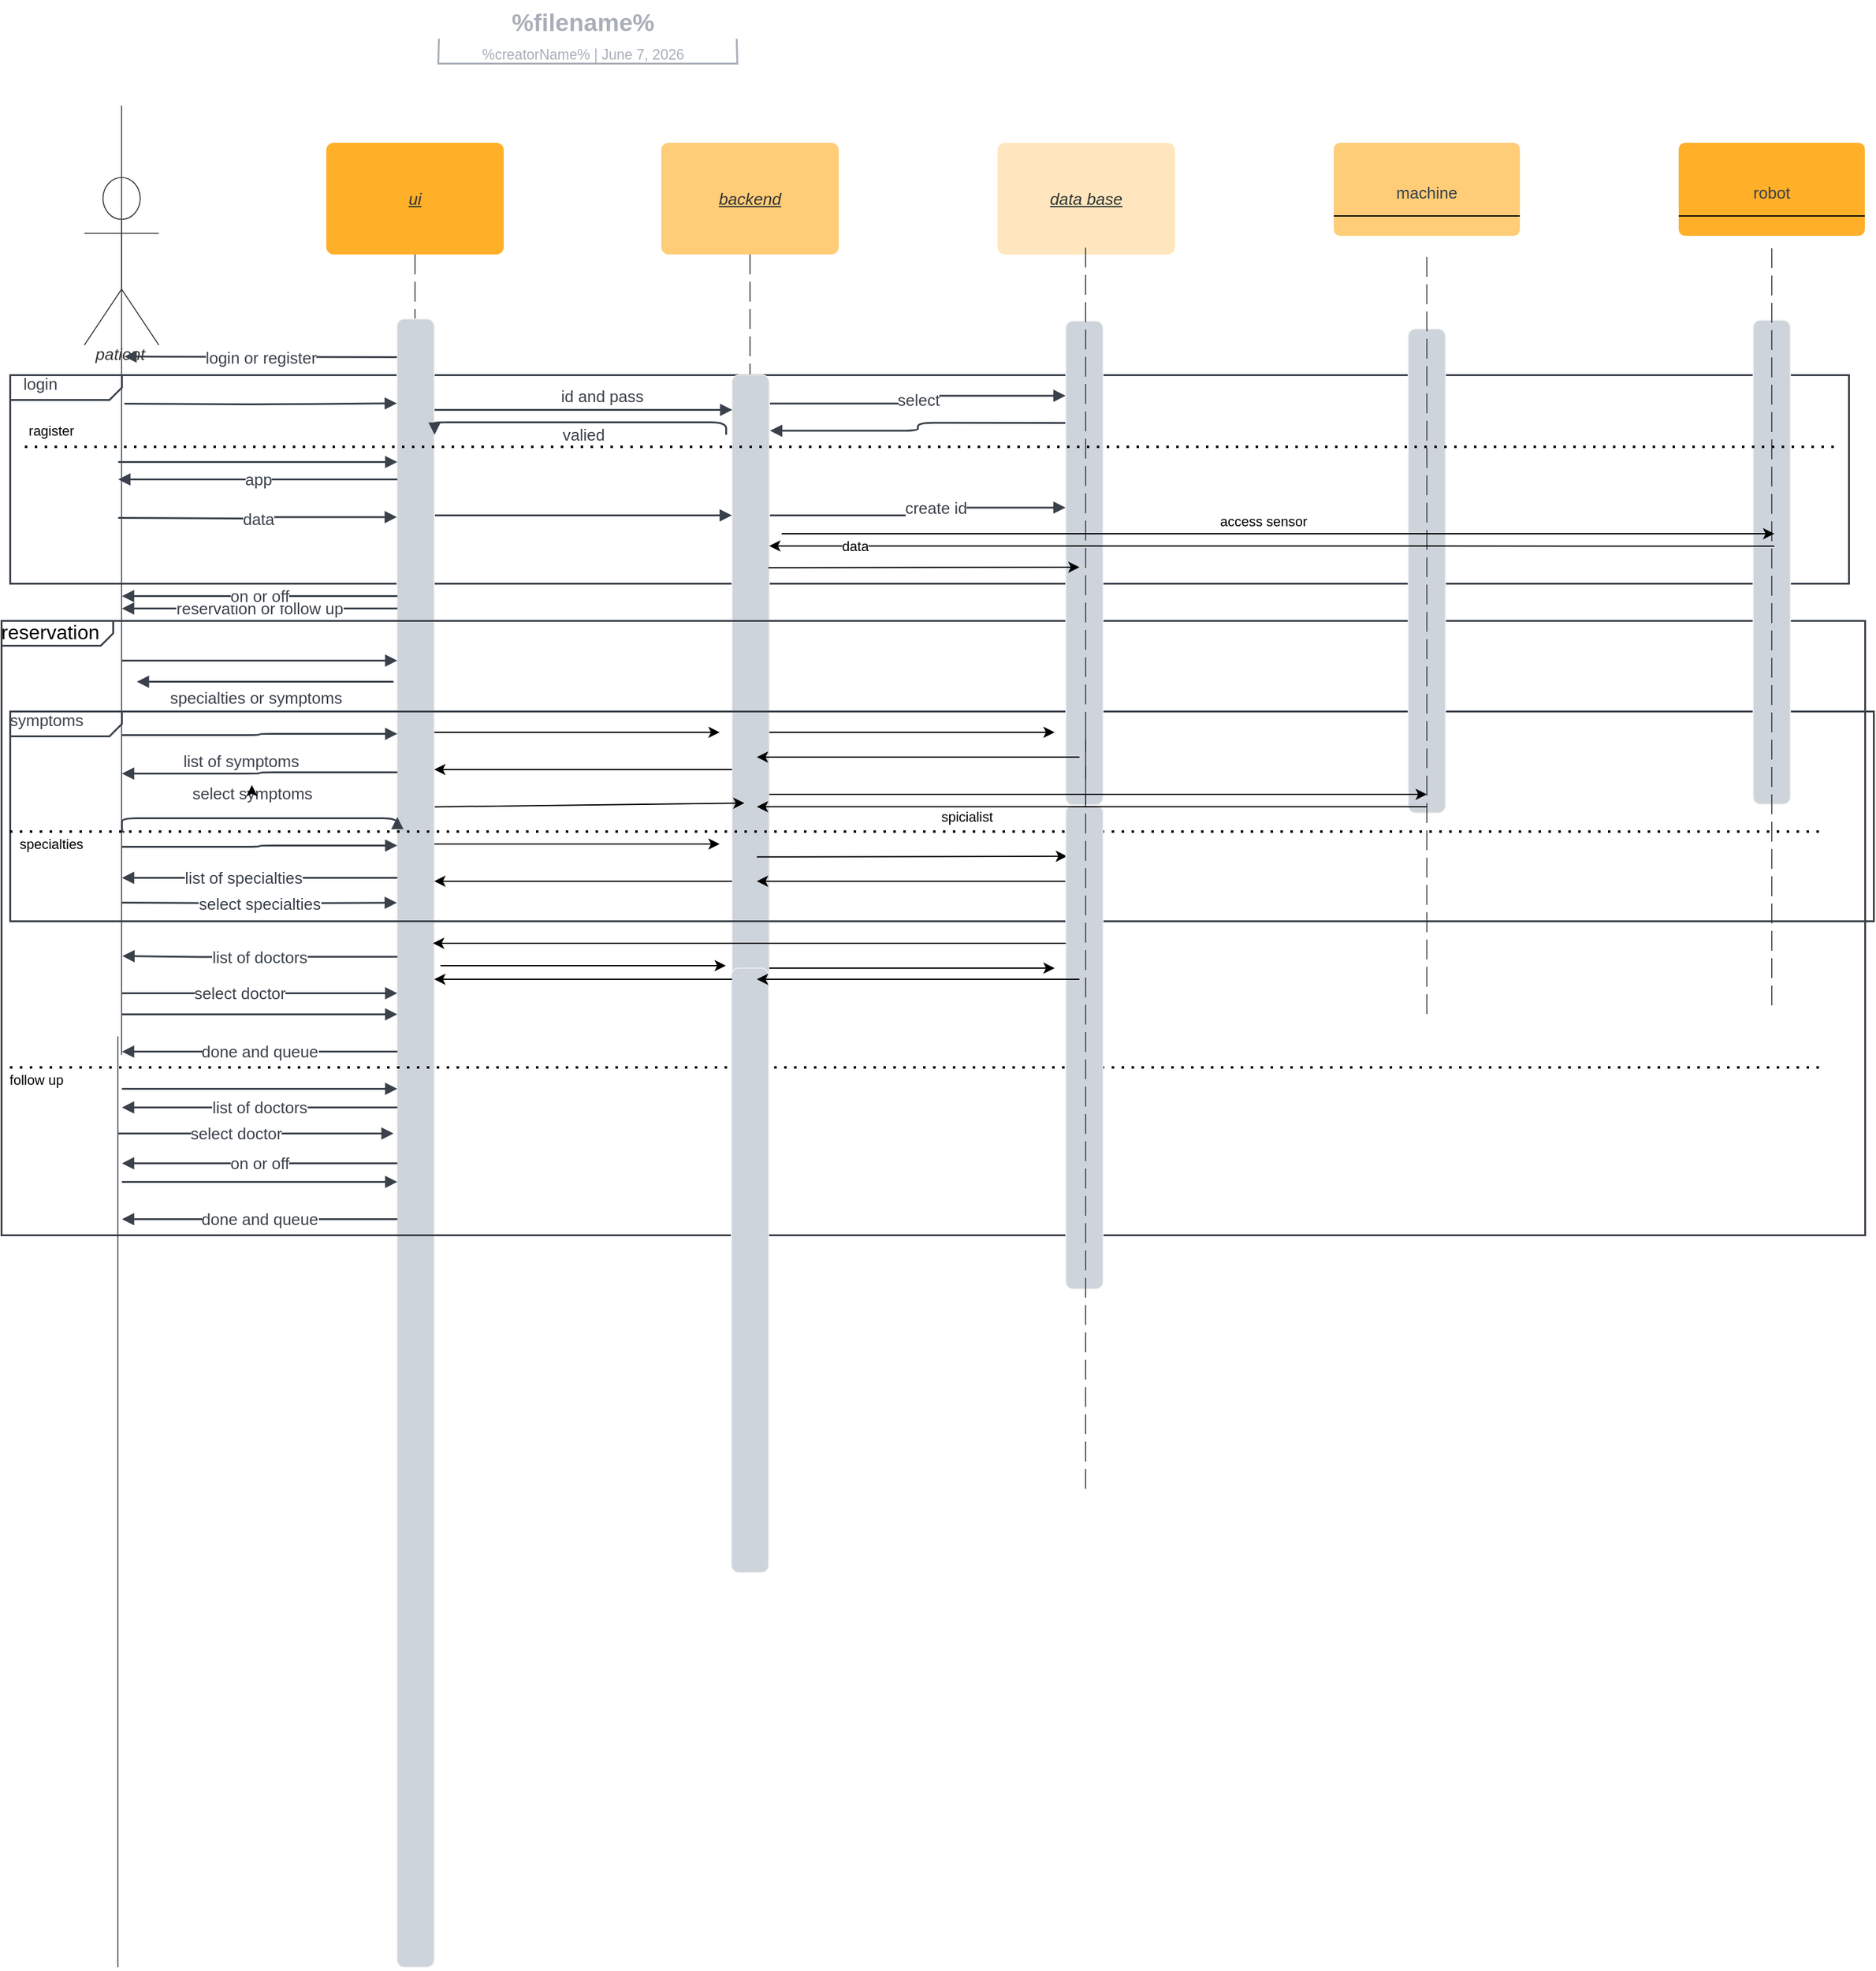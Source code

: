 <mxfile version="20.7.4" type="github"><diagram id="fVxne-2lv_1XjA1gNhXj" name="Page-1"><mxGraphModel dx="1512" dy="848" grid="1" gridSize="10" guides="1" tooltips="1" connect="1" arrows="1" fold="1" page="1" pageScale="1" pageWidth="850" pageHeight="1100" math="0" shadow="0"><root><mxCell id="0"/><mxCell id="1" parent="0"/><UserObject label="&amp;nbsp; &amp;nbsp;login" lucidchartObjectId="-c0e5opQFQhh" id="O1rDpLoGwMOp85sgSPhA-86"><mxCell style="html=1;blockSpacing=1;whiteSpace=wrap;shape=mxgraph.sysml.package2;xSize=90;overflow=fill;fontSize=13;fontColor=#3a414a;align=left;spacing=0;strokeColor=#3a414a;strokeOpacity=100;fillOpacity=100;rounded=1;absoluteArcSize=1;arcSize=12;fillColor=#ffffff;strokeWidth=1.5;" vertex="1" parent="1"><mxGeometry x="198" y="352" width="1482" height="168" as="geometry"/></mxCell></UserObject><UserObject label="" lucidchartObjectId="Yu5M4GIAFP0a" id="O1rDpLoGwMOp85sgSPhA-87"><mxCell style="html=1;jettySize=18;whiteSpace=wrap;fontSize=13;fontFamily=helvetica;strokeColor=#333333;strokeOpacity=100;dashed=1;fixDash=1;dashPattern=16 6;strokeWidth=0.8;rounded=0;startArrow=none;endArrow=none;exitX=0.5;exitY=1;exitPerimeter=0;" edge="1" parent="1" source="O1rDpLoGwMOp85sgSPhA-91"><mxGeometry width="100" height="100" relative="1" as="geometry"><Array as="points"/><mxPoint x="524" y="865" as="targetPoint"/></mxGeometry></mxCell></UserObject><UserObject label="" lucidchartObjectId="Yu5MhR-oMSno" id="O1rDpLoGwMOp85sgSPhA-88"><mxCell style="html=1;overflow=block;blockSpacing=1;whiteSpace=wrap;fontSize=13;spacing=0;strokeColor=#f2f2f2;strokeOpacity=100;fillOpacity=100;rounded=1;absoluteArcSize=1;arcSize=12;fillColor=#ced4db;strokeWidth=0.8;" vertex="1" parent="1"><mxGeometry x="510" y="307" width="30" height="1328" as="geometry"/></mxCell></UserObject><UserObject label="" lucidchartObjectId="Yu5MXQ6BOCr2" id="O1rDpLoGwMOp85sgSPhA-89"><mxCell style="html=1;jettySize=18;whiteSpace=wrap;fontSize=13;fontFamily=helvetica;strokeColor=#333333;strokeOpacity=100;dashed=1;fixDash=1;dashPattern=16 6;strokeWidth=0.8;rounded=1;arcSize=24;edgeStyle=orthogonalEdgeStyle;startArrow=none;endArrow=none;exitX=0.5;exitY=1;exitPerimeter=0;" edge="1" parent="1" source="O1rDpLoGwMOp85sgSPhA-92"><mxGeometry width="100" height="100" relative="1" as="geometry"><Array as="points"/><mxPoint x="795" y="872" as="targetPoint"/></mxGeometry></mxCell></UserObject><UserObject label="" lucidchartObjectId="Yu5MsRc69goB" id="O1rDpLoGwMOp85sgSPhA-90"><mxCell style="html=1;overflow=block;blockSpacing=1;whiteSpace=wrap;fontSize=13;spacing=0;strokeColor=#f2f2f2;strokeOpacity=100;fillOpacity=100;rounded=1;absoluteArcSize=1;arcSize=12;fillColor=#ced4db;strokeWidth=0.8;" vertex="1" parent="1"><mxGeometry x="780" y="352" width="30" height="487" as="geometry"/></mxCell></UserObject><mxCell id="O1rDpLoGwMOp85sgSPhA-91" value="ui" style="html=1;overflow=block;blockSpacing=1;whiteSpace=wrap;fontSize=13.3;fontColor=#333333;fontStyle=6;align=center;spacing=0;strokeOpacity=0;fillOpacity=100;rounded=1;absoluteArcSize=1;arcSize=12;fillColor=#ffaf28;strokeWidth=0.8;" vertex="1" parent="1"><mxGeometry x="453" y="165" width="143" height="90" as="geometry"/></mxCell><mxCell id="O1rDpLoGwMOp85sgSPhA-92" value="backend" style="html=1;overflow=block;blockSpacing=1;whiteSpace=wrap;fontSize=13.3;fontColor=#333333;fontStyle=6;align=center;spacing=0;strokeOpacity=0;fillOpacity=100;rounded=1;absoluteArcSize=1;arcSize=12;fillColor=#ffcc78;strokeWidth=0.8;" vertex="1" parent="1"><mxGeometry x="723" y="165" width="143" height="90" as="geometry"/></mxCell><mxCell id="O1rDpLoGwMOp85sgSPhA-93" value="data base" style="html=1;overflow=block;blockSpacing=1;whiteSpace=wrap;fontSize=13.3;fontColor=#333333;fontStyle=6;align=center;spacing=0;strokeOpacity=0;fillOpacity=100;rounded=1;absoluteArcSize=1;arcSize=12;fillColor=#ffe6be;strokeWidth=0.8;" vertex="1" parent="1"><mxGeometry x="994" y="165" width="143" height="90" as="geometry"/></mxCell><UserObject label="pationt" lucidchartObjectId="Yu5MdgyV5tNR" id="O1rDpLoGwMOp85sgSPhA-94"><mxCell style="html=1;overflow=block;blockSpacing=1;shape=umlActor;labelPosition=center;verticalLabelPosition=bottom;verticalAlign=top;whiteSpace=nowrap;fontSize=13.3;fontColor=#333333;fontStyle=2;align=center;spacing=0;strokeColor=#333333;strokeOpacity=100;fillOpacity=100;rounded=1;absoluteArcSize=1;arcSize=12;fillColor=#ffffff;strokeWidth=0.8;" vertex="1" parent="1"><mxGeometry x="258" y="193" width="60" height="135" as="geometry"/></mxCell></UserObject><mxCell id="O1rDpLoGwMOp85sgSPhA-95" value="" style="group;dropTarget=0;pointerEvents=0;" vertex="1" parent="1"><mxGeometry x="340" y="51" width="640" height="45" as="geometry"/></mxCell><UserObject label="%filename%" placeholders="1" lucidchartObjectId="tlGR~2x1427q" id="O1rDpLoGwMOp85sgSPhA-96"><mxCell style="points=[[0.318,0.967,0],[0.693,0.967,0]];html=1;overflow=block;blockSpacing=1;whiteSpace=wrap;fontSize=19.7;fontColor=#a9afb8;fontStyle=1;align=center;spacingLeft=7;spacingRight=7;spacingTop=2;spacing=3;strokeOpacity=0;fillOpacity=0;rounded=1;absoluteArcSize=1;arcSize=12;fillColor=#ffffff;strokeWidth=1.5;" vertex="1" parent="O1rDpLoGwMOp85sgSPhA-95"><mxGeometry width="640" height="31" as="geometry"/></mxCell></UserObject><UserObject label="%creatorName%  |  %date{mmmm d, yyyy}%" placeholders="1" lucidchartObjectId="tlGRSY_k74eF" id="O1rDpLoGwMOp85sgSPhA-97"><mxCell style="html=1;overflow=block;blockSpacing=1;whiteSpace=wrap;fontSize=11.5;fontColor=#a9afb8;align=center;spacingLeft=7;spacingRight=7;spacingTop=2;spacing=3;strokeOpacity=0;fillOpacity=0;rounded=1;absoluteArcSize=1;arcSize=12;fillColor=#ffffff;strokeWidth=1.5;" vertex="1" parent="O1rDpLoGwMOp85sgSPhA-95"><mxGeometry y="31" width="640" height="14" as="geometry"/></mxCell></UserObject><UserObject label="" lucidchartObjectId="tlGRojDnJgnU" id="O1rDpLoGwMOp85sgSPhA-98"><mxCell style="html=1;jettySize=18;whiteSpace=wrap;fontSize=13;fontFamily=Helvetica;strokeColor=#a9afb8;strokeOpacity=100;strokeWidth=1.5;rounded=0;startArrow=none;endArrow=none;exitX=0.318;exitY=0.967;exitPerimeter=0;entryX=0.693;entryY=0.967;entryPerimeter=0;" edge="1" parent="O1rDpLoGwMOp85sgSPhA-95" source="O1rDpLoGwMOp85sgSPhA-96" target="O1rDpLoGwMOp85sgSPhA-96"><mxGeometry width="100" height="100" relative="1" as="geometry"><Array as="points"><mxPoint x="203" y="50" generated="1"/><mxPoint x="444" y="50" generated="1"/></Array></mxGeometry></mxCell></UserObject><UserObject label="" lucidchartObjectId="C8Ze6TrC35Hq" id="O1rDpLoGwMOp85sgSPhA-99"><mxCell style="html=1;jettySize=18;whiteSpace=wrap;fontSize=13;strokeColor=#3a414a;strokeOpacity=100;strokeWidth=0.8;rounded=1;arcSize=24;edgeStyle=orthogonalEdgeStyle;startArrow=none;endArrow=none;" edge="1" parent="1"><mxGeometry width="100" height="100" relative="1" as="geometry"><Array as="points"><mxPoint x="288" y="905"/></Array><mxPoint x="288" y="885" as="sourcePoint"/><mxPoint x="288" y="135" as="targetPoint"/></mxGeometry></mxCell></UserObject><mxCell id="O1rDpLoGwMOp85sgSPhA-100" value="" style="html=1;overflow=block;blockSpacing=1;swimlane;childLayout=stackLayout;horizontal=1;horizontalStack=0;resizeParent=1;resizeParentMax=0;resizeLast=0;collapsible=0;fontStyle=0;marginBottom=0;swimlaneFillColor=#ffcc78;startSize=25;whiteSpace=wrap;fontSize=13;align=center;spacing=0;strokeOpacity=0;fillOpacity=100;rounded=1;absoluteArcSize=1;arcSize=12;fillColor=#ffcc78;strokeWidth=0.8;" vertex="1" parent="1"><mxGeometry x="1265" y="165" width="150" height="75" as="geometry"/></mxCell><mxCell id="O1rDpLoGwMOp85sgSPhA-101" value="machine" style="part=1;html=1;resizeHeight=0;strokeColor=none;fillColor=none;verticalAlign=middle;spacingLeft=4;spacingRight=4;overflow=hidden;rotatable=0;points=[[0,0.5],[1,0.5]];portConstraint=eastwest;swimlaneFillColor=#ffcc78;strokeOpacity=0;fillOpacity=100;whiteSpace=wrap;fontSize=13;fontColor=#3a414a;align=center;" vertex="1" parent="O1rDpLoGwMOp85sgSPhA-100"><mxGeometry y="25" width="150" height="30" as="geometry"/></mxCell><mxCell id="O1rDpLoGwMOp85sgSPhA-102" value="" style="line;strokeWidth=1;fillColor=none;align=left;verticalAlign=middle;spacingTop=-1;spacingLeft=3;spacingRight=3;rotatable=0;labelPosition=right;points=[];portConstraint=eastwest;" vertex="1" parent="O1rDpLoGwMOp85sgSPhA-100"><mxGeometry y="55" width="150" height="8" as="geometry"/></mxCell><mxCell id="O1rDpLoGwMOp85sgSPhA-103" value="" style="part=1;html=1;resizeHeight=0;strokeColor=none;fillColor=none;verticalAlign=middle;spacingLeft=4;spacingRight=4;overflow=hidden;rotatable=0;points=[[0,0.5],[1,0.5]];portConstraint=eastwest;swimlaneFillColor=#ffcc78;strokeOpacity=0;fillOpacity=100;whiteSpace=wrap;fontSize=13;align=center;" vertex="1" parent="O1rDpLoGwMOp85sgSPhA-100"><mxGeometry y="63" width="150" height="12" as="geometry"/></mxCell><UserObject label="" lucidchartObjectId="ab0eYKfd1-.C" id="O1rDpLoGwMOp85sgSPhA-104"><mxCell style="html=1;jettySize=18;whiteSpace=wrap;fontSize=13;strokeColor=#3a414a;strokeOpacity=100;strokeWidth=1.5;rounded=1;arcSize=24;edgeStyle=orthogonalEdgeStyle;startArrow=none;endArrow=block;endFill=1;exitX=-0.012;exitY=0.023;exitPerimeter=0;" edge="1" parent="1" source="O1rDpLoGwMOp85sgSPhA-88"><mxGeometry width="100" height="100" relative="1" as="geometry"><Array as="points"/><mxPoint x="290" y="337" as="targetPoint"/></mxGeometry></mxCell></UserObject><mxCell id="O1rDpLoGwMOp85sgSPhA-105" value="login or register" style="text;html=1;resizable=0;labelBackgroundColor=default;align=center;verticalAlign=middle;fontColor=#3a414a;fontSize=13;" vertex="1" parent="O1rDpLoGwMOp85sgSPhA-104"><mxGeometry relative="1" as="geometry"><mxPoint as="offset"/></mxGeometry></mxCell><UserObject label="" lucidchartObjectId="Qn0eZZNuibql" id="O1rDpLoGwMOp85sgSPhA-106"><mxCell style="html=1;jettySize=18;whiteSpace=wrap;fontSize=13;strokeColor=#3a414a;strokeOpacity=100;strokeWidth=1.5;rounded=1;arcSize=24;edgeStyle=orthogonalEdgeStyle;startArrow=none;endArrow=block;endFill=1;entryX=-0.012;entryY=0.051;entryPerimeter=0;" edge="1" parent="1" target="O1rDpLoGwMOp85sgSPhA-88"><mxGeometry width="100" height="100" relative="1" as="geometry"><Array as="points"/><mxPoint x="290" y="375" as="sourcePoint"/></mxGeometry></mxCell></UserObject><UserObject label="" lucidchartObjectId="P_0eOIQse3G." id="O1rDpLoGwMOp85sgSPhA-107"><mxCell style="html=1;jettySize=18;whiteSpace=wrap;fontSize=13;strokeColor=#3a414a;strokeOpacity=100;strokeWidth=0.8;rounded=1;arcSize=24;edgeStyle=orthogonalEdgeStyle;startArrow=none;endArrow=none;" edge="1" parent="1"><mxGeometry width="100" height="100" relative="1" as="geometry"><Array as="points"/><mxPoint x="285" y="1635" as="sourcePoint"/><mxPoint x="285" y="885" as="targetPoint"/></mxGeometry></mxCell></UserObject><UserObject label="reservation" lucidchartObjectId="Mg0eFWkmtDXO" id="O1rDpLoGwMOp85sgSPhA-108"><mxCell style="html=1;blockSpacing=1;whiteSpace=wrap;shape=mxgraph.sysml.package2;xSize=90;overflow=fill;fontSize=16;fontColor=default;align=left;spacing=0;strokeColor=#3a414a;strokeOpacity=100;fillOpacity=100;rounded=1;absoluteArcSize=1;arcSize=12;fillColor=#ffffff;strokeWidth=1.5;movable=0;resizable=0;rotatable=0;deletable=0;editable=0;connectable=0;" vertex="1" parent="1"><mxGeometry x="191" y="550" width="1502" height="495" as="geometry"/></mxCell></UserObject><UserObject label="symptoms" lucidchartObjectId="PA0e1QfVosfQ" id="O1rDpLoGwMOp85sgSPhA-109"><mxCell style="html=1;blockSpacing=1;whiteSpace=wrap;shape=mxgraph.sysml.package2;xSize=90;overflow=fill;fontSize=13;fontColor=#3a414a;align=left;spacing=0;strokeColor=#3a414a;strokeOpacity=100;fillOpacity=100;rounded=1;absoluteArcSize=1;arcSize=12;fillColor=#ffffff;strokeWidth=1.5;movable=0;resizable=0;rotatable=0;deletable=0;editable=0;connectable=0;" vertex="1" parent="1"><mxGeometry x="198" y="623" width="1502" height="169" as="geometry"/></mxCell></UserObject><UserObject label="" lucidchartObjectId="jt0ez7OGBEv2" id="O1rDpLoGwMOp85sgSPhA-110"><mxCell style="html=1;jettySize=18;whiteSpace=wrap;fontSize=13;strokeColor=#3a414a;strokeOpacity=100;strokeWidth=1.5;rounded=1;arcSize=24;edgeStyle=orthogonalEdgeStyle;startArrow=none;endArrow=block;endFill=1;" edge="1" parent="1"><mxGeometry width="100" height="100" relative="1" as="geometry"><Array as="points"/><mxPoint x="510" y="540" as="sourcePoint"/><mxPoint x="288" y="540" as="targetPoint"/></mxGeometry></mxCell></UserObject><mxCell id="O1rDpLoGwMOp85sgSPhA-111" value="reservation or follow up" style="text;html=1;resizable=0;labelBackgroundColor=default;align=center;verticalAlign=middle;fontColor=#3a414a;fontSize=13;" vertex="1" parent="O1rDpLoGwMOp85sgSPhA-110"><mxGeometry relative="1" as="geometry"><mxPoint as="offset"/></mxGeometry></mxCell><UserObject label="" lucidchartObjectId="Iu0e4VGC_L39" id="O1rDpLoGwMOp85sgSPhA-112"><mxCell style="html=1;jettySize=18;whiteSpace=wrap;fontSize=13;strokeColor=#3a414a;strokeOpacity=100;strokeWidth=1.5;rounded=1;arcSize=24;edgeStyle=orthogonalEdgeStyle;startArrow=none;endArrow=block;endFill=1;movable=0;resizable=0;rotatable=0;deletable=0;editable=0;connectable=0;" edge="1" parent="1"><mxGeometry width="100" height="100" relative="1" as="geometry"><Array as="points"/><mxPoint x="288" y="582" as="sourcePoint"/><mxPoint x="510" y="582" as="targetPoint"/></mxGeometry></mxCell></UserObject><UserObject label="" lucidchartObjectId="2v0e-ggYbUSM" id="O1rDpLoGwMOp85sgSPhA-113"><mxCell style="html=1;jettySize=18;whiteSpace=wrap;fontSize=13;strokeColor=#3a414a;strokeOpacity=100;strokeWidth=1.5;rounded=1;arcSize=24;edgeStyle=orthogonalEdgeStyle;startArrow=none;endArrow=block;endFill=1;movable=0;resizable=0;rotatable=0;deletable=0;editable=0;connectable=0;" edge="1" parent="1"><mxGeometry width="100" height="100" relative="1" as="geometry"><Array as="points"><mxPoint x="509.92" y="599"/><mxPoint x="287.92" y="599"/></Array><mxPoint x="500" y="599" as="sourcePoint"/><mxPoint x="300" y="599" as="targetPoint"/></mxGeometry></mxCell></UserObject><mxCell id="O1rDpLoGwMOp85sgSPhA-114" value="specialties or symptoms" style="text;html=1;resizable=0;labelBackgroundColor=default;align=center;verticalAlign=middle;fontColor=#3a414a;fontSize=13;movable=0;rotatable=0;deletable=0;editable=0;connectable=0;" vertex="1" parent="O1rDpLoGwMOp85sgSPhA-113"><mxGeometry x="0.132" relative="1" as="geometry"><mxPoint y="12.619" as="offset"/></mxGeometry></mxCell><UserObject label="" lucidchartObjectId="oD0eng2BQm8f" id="O1rDpLoGwMOp85sgSPhA-115"><mxCell style="html=1;jettySize=18;whiteSpace=wrap;fontSize=13;strokeColor=#3a414a;strokeOpacity=100;strokeWidth=1.5;rounded=1;arcSize=24;edgeStyle=orthogonalEdgeStyle;startArrow=none;endArrow=block;endFill=1;movable=0;resizable=0;rotatable=0;deletable=0;editable=0;connectable=0;" edge="1" parent="1"><mxGeometry width="100" height="100" relative="1" as="geometry"><Array as="points"><mxPoint x="399" y="642"/><mxPoint x="510" y="641"/></Array><mxPoint x="288" y="642" as="sourcePoint"/><mxPoint x="510" y="641" as="targetPoint"/></mxGeometry></mxCell></UserObject><UserObject label="" lucidchartObjectId="MY0eOtxH3q46" id="O1rDpLoGwMOp85sgSPhA-116"><mxCell style="html=1;jettySize=18;whiteSpace=wrap;fontSize=13;strokeColor=#3a414a;strokeOpacity=100;strokeWidth=1.5;rounded=1;arcSize=24;edgeStyle=orthogonalEdgeStyle;startArrow=none;endArrow=block;endFill=1;movable=0;resizable=0;rotatable=0;deletable=0;editable=0;connectable=0;" edge="1" parent="1"><mxGeometry width="100" height="100" relative="1" as="geometry"><Array as="points"><mxPoint x="399" y="672"/><mxPoint x="300" y="673"/></Array><mxPoint x="510" y="672" as="sourcePoint"/><mxPoint x="288" y="673" as="targetPoint"/></mxGeometry></mxCell></UserObject><mxCell id="O1rDpLoGwMOp85sgSPhA-117" value="list of symptoms" style="text;html=1;resizable=0;labelBackgroundColor=default;align=center;verticalAlign=middle;fontColor=#3a414a;fontSize=13;movable=0;rotatable=0;deletable=0;editable=0;connectable=0;" vertex="1" parent="O1rDpLoGwMOp85sgSPhA-116"><mxGeometry x="0.141" relative="1" as="geometry"><mxPoint y="-10" as="offset"/></mxGeometry></mxCell><UserObject label="" lucidchartObjectId="3Z0eO5Rxk5OR" id="O1rDpLoGwMOp85sgSPhA-118"><mxCell style="html=1;jettySize=18;whiteSpace=wrap;fontSize=13;strokeColor=#3a414a;strokeOpacity=100;strokeWidth=1.5;rounded=1;arcSize=24;edgeStyle=orthogonalEdgeStyle;startArrow=none;endArrow=block;endFill=1;movable=0;resizable=0;rotatable=0;deletable=0;editable=0;connectable=0;" edge="1" parent="1"><mxGeometry width="100" height="100" relative="1" as="geometry"><Array as="points"><mxPoint x="288" y="709"/><mxPoint x="510" y="709"/></Array><mxPoint x="290" y="720" as="sourcePoint"/><mxPoint x="510" y="708" as="targetPoint"/></mxGeometry></mxCell></UserObject><mxCell id="O1rDpLoGwMOp85sgSPhA-119" value="select symptoms" style="text;html=1;resizable=0;labelBackgroundColor=default;align=center;verticalAlign=middle;fontColor=#3a414a;fontSize=13;movable=0;rotatable=0;deletable=0;editable=0;connectable=0;" vertex="1" parent="O1rDpLoGwMOp85sgSPhA-118"><mxGeometry relative="1" as="geometry"><mxPoint y="-20" as="offset"/></mxGeometry></mxCell><mxCell id="O1rDpLoGwMOp85sgSPhA-172" style="edgeStyle=orthogonalEdgeStyle;rounded=0;orthogonalLoop=1;jettySize=auto;html=1;exitX=0;exitY=0;exitDx=0;exitDy=0;" edge="1" parent="O1rDpLoGwMOp85sgSPhA-118" source="O1rDpLoGwMOp85sgSPhA-119" target="O1rDpLoGwMOp85sgSPhA-109"><mxGeometry relative="1" as="geometry"/></mxCell><UserObject label="" lucidchartObjectId="M00eupCO9YNc" id="O1rDpLoGwMOp85sgSPhA-120"><mxCell style="html=1;jettySize=18;whiteSpace=wrap;fontSize=13;strokeColor=#3a414a;strokeOpacity=100;strokeWidth=1.5;rounded=1;arcSize=24;edgeStyle=orthogonalEdgeStyle;startArrow=none;endArrow=block;endFill=1;movable=0;resizable=0;rotatable=0;deletable=0;editable=0;connectable=0;" edge="1" parent="1"><mxGeometry width="100" height="100" relative="1" as="geometry"><Array as="points"><mxPoint x="399" y="732"/><mxPoint x="510" y="731"/></Array><mxPoint x="288" y="732" as="sourcePoint"/><mxPoint x="510" y="731" as="targetPoint"/></mxGeometry></mxCell></UserObject><UserObject label="" lucidchartObjectId="T00eYp~IB-07" id="O1rDpLoGwMOp85sgSPhA-121"><mxCell style="html=1;jettySize=18;whiteSpace=wrap;fontSize=13;strokeColor=#3a414a;strokeOpacity=100;strokeWidth=1.5;rounded=1;arcSize=24;edgeStyle=orthogonalEdgeStyle;startArrow=none;endArrow=block;endFill=1;movable=0;resizable=0;rotatable=0;deletable=0;editable=0;connectable=0;" edge="1" parent="1"><mxGeometry width="100" height="100" relative="1" as="geometry"><Array as="points"/><mxPoint x="510" y="757" as="sourcePoint"/><mxPoint x="288" y="757" as="targetPoint"/></mxGeometry></mxCell></UserObject><mxCell id="O1rDpLoGwMOp85sgSPhA-122" value="list of specialties" style="text;html=1;resizable=0;labelBackgroundColor=default;align=center;verticalAlign=middle;fontColor=#3a414a;fontSize=13;movable=0;rotatable=0;deletable=0;editable=0;connectable=0;" vertex="1" parent="O1rDpLoGwMOp85sgSPhA-121"><mxGeometry x="0.123" relative="1" as="geometry"><mxPoint as="offset"/></mxGeometry></mxCell><UserObject label="" lucidchartObjectId="A10eSVYvRxfG" id="O1rDpLoGwMOp85sgSPhA-123"><mxCell style="html=1;jettySize=18;whiteSpace=wrap;fontSize=13;strokeColor=#3a414a;strokeOpacity=100;strokeWidth=1.5;rounded=1;arcSize=24;edgeStyle=orthogonalEdgeStyle;startArrow=none;endArrow=block;endFill=1;entryX=-0.012;entryY=0.354;entryPerimeter=0;movable=0;resizable=0;rotatable=0;deletable=0;editable=0;connectable=0;" edge="1" parent="1" target="O1rDpLoGwMOp85sgSPhA-88"><mxGeometry width="100" height="100" relative="1" as="geometry"><Array as="points"/><mxPoint x="288" y="777" as="sourcePoint"/></mxGeometry></mxCell></UserObject><mxCell id="O1rDpLoGwMOp85sgSPhA-124" value="select specialties" style="text;html=1;resizable=0;labelBackgroundColor=default;align=center;verticalAlign=middle;fontColor=#3a414a;fontSize=13;movable=0;rotatable=0;deletable=0;editable=0;connectable=0;" vertex="1" parent="O1rDpLoGwMOp85sgSPhA-123"><mxGeometry relative="1" as="geometry"><mxPoint as="offset"/></mxGeometry></mxCell><UserObject label="" lucidchartObjectId="v60eALruZZBK" id="O1rDpLoGwMOp85sgSPhA-125"><mxCell style="html=1;jettySize=18;whiteSpace=wrap;fontSize=13;strokeColor=#3a414a;strokeOpacity=100;strokeWidth=1.5;rounded=1;arcSize=24;edgeStyle=orthogonalEdgeStyle;startArrow=none;endArrow=block;endFill=1;movable=0;resizable=0;rotatable=0;deletable=0;editable=0;connectable=0;" edge="1" parent="1"><mxGeometry width="100" height="100" relative="1" as="geometry"><Array as="points"/><mxPoint x="288" y="927" as="sourcePoint"/><mxPoint x="510" y="927" as="targetPoint"/></mxGeometry></mxCell></UserObject><UserObject label="" lucidchartObjectId="3E0ev2S.UR4R" id="O1rDpLoGwMOp85sgSPhA-126"><mxCell style="html=1;jettySize=18;whiteSpace=wrap;fontSize=13;strokeColor=#3a414a;strokeOpacity=100;strokeWidth=1.5;rounded=1;arcSize=24;edgeStyle=orthogonalEdgeStyle;startArrow=none;endArrow=block;endFill=1;movable=0;resizable=0;rotatable=0;deletable=0;editable=0;connectable=0;" edge="1" parent="1"><mxGeometry width="100" height="100" relative="1" as="geometry"><Array as="points"/><mxPoint x="288" y="850" as="sourcePoint"/><mxPoint x="510" y="850" as="targetPoint"/></mxGeometry></mxCell></UserObject><mxCell id="O1rDpLoGwMOp85sgSPhA-127" value="select doctor" style="text;html=1;resizable=0;labelBackgroundColor=default;align=center;verticalAlign=middle;fontColor=#3a414a;fontSize=13;movable=0;rotatable=0;deletable=0;editable=0;connectable=0;" vertex="1" parent="O1rDpLoGwMOp85sgSPhA-126"><mxGeometry x="-0.142" relative="1" as="geometry"><mxPoint as="offset"/></mxGeometry></mxCell><UserObject label="" lucidchartObjectId="DH0ec2yG3K-L" id="O1rDpLoGwMOp85sgSPhA-128"><mxCell style="html=1;jettySize=18;whiteSpace=wrap;fontSize=13;strokeColor=#3a414a;strokeOpacity=100;strokeWidth=1.5;rounded=1;arcSize=24;edgeStyle=orthogonalEdgeStyle;startArrow=none;endArrow=block;endFill=1;" edge="1" parent="1"><mxGeometry width="100" height="100" relative="1" as="geometry"><Array as="points"/><mxPoint x="510" y="530" as="sourcePoint"/><mxPoint x="288" y="530" as="targetPoint"/></mxGeometry></mxCell></UserObject><mxCell id="O1rDpLoGwMOp85sgSPhA-129" value="on or off" style="text;html=1;resizable=0;labelBackgroundColor=default;align=center;verticalAlign=middle;fontColor=#3a414a;fontSize=13;" vertex="1" parent="O1rDpLoGwMOp85sgSPhA-128"><mxGeometry relative="1" as="geometry"><mxPoint as="offset"/></mxGeometry></mxCell><UserObject label="" lucidchartObjectId="DU0evFNMxDL7" id="O1rDpLoGwMOp85sgSPhA-130"><mxCell style="html=1;jettySize=18;whiteSpace=wrap;fontSize=13;strokeColor=#3a414a;strokeOpacity=100;strokeWidth=1.5;rounded=1;arcSize=24;edgeStyle=orthogonalEdgeStyle;startArrow=none;endArrow=block;endFill=1;exitX=-0.012;exitY=0.377;exitPerimeter=0;movable=0;resizable=0;rotatable=0;deletable=0;editable=0;connectable=0;" edge="1" parent="1"><mxGeometry width="100" height="100" relative="1" as="geometry"><Array as="points"><mxPoint x="340.36" y="820"/><mxPoint x="340.36" y="820"/></Array><mxPoint x="288.36" y="820" as="targetPoint"/><mxPoint x="510.0" y="820.656" as="sourcePoint"/></mxGeometry></mxCell></UserObject><mxCell id="O1rDpLoGwMOp85sgSPhA-131" value="list of doctors" style="text;html=1;resizable=0;labelBackgroundColor=default;align=center;verticalAlign=middle;fontColor=#3a414a;fontSize=13;movable=0;rotatable=0;deletable=0;editable=0;connectable=0;" vertex="1" parent="O1rDpLoGwMOp85sgSPhA-130"><mxGeometry relative="1" as="geometry"><mxPoint as="offset"/></mxGeometry></mxCell><UserObject label="" lucidchartObjectId="nX0eeAe1jNDv" id="O1rDpLoGwMOp85sgSPhA-132"><mxCell style="html=1;jettySize=18;whiteSpace=wrap;fontSize=13;strokeColor=#3a414a;strokeOpacity=100;strokeWidth=1.5;rounded=1;arcSize=24;edgeStyle=orthogonalEdgeStyle;startArrow=none;endArrow=block;endFill=1;movable=0;resizable=0;rotatable=0;deletable=0;editable=0;connectable=0;" edge="1" parent="1"><mxGeometry width="100" height="100" relative="1" as="geometry"><Array as="points"/><mxPoint x="510" y="897" as="sourcePoint"/><mxPoint x="288" y="897" as="targetPoint"/></mxGeometry></mxCell></UserObject><mxCell id="O1rDpLoGwMOp85sgSPhA-133" value="done and queue" style="text;html=1;resizable=0;labelBackgroundColor=default;align=center;verticalAlign=middle;fontColor=#3a414a;fontSize=13;movable=0;rotatable=0;deletable=0;editable=0;connectable=0;" vertex="1" parent="O1rDpLoGwMOp85sgSPhA-132"><mxGeometry relative="1" as="geometry"><mxPoint as="offset"/></mxGeometry></mxCell><UserObject label="" lucidchartObjectId="640edT7p.fCL" id="O1rDpLoGwMOp85sgSPhA-134"><mxCell style="html=1;jettySize=18;whiteSpace=wrap;fontSize=13;strokeColor=#3a414a;strokeOpacity=100;strokeWidth=1.5;rounded=1;arcSize=24;edgeStyle=orthogonalEdgeStyle;startArrow=none;endArrow=block;endFill=1;movable=0;resizable=0;rotatable=0;deletable=0;editable=0;connectable=0;" edge="1" parent="1"><mxGeometry width="100" height="100" relative="1" as="geometry"><Array as="points"/><mxPoint x="288" y="867" as="sourcePoint"/><mxPoint x="510" y="867" as="targetPoint"/></mxGeometry></mxCell></UserObject><UserObject label="" lucidchartObjectId="U70eHAeeIeJE" id="O1rDpLoGwMOp85sgSPhA-135"><mxCell style="html=1;jettySize=18;whiteSpace=wrap;fontSize=13;strokeColor=#3a414a;strokeOpacity=100;strokeWidth=1.5;rounded=1;arcSize=24;edgeStyle=orthogonalEdgeStyle;startArrow=none;endArrow=block;endFill=1;movable=0;resizable=0;rotatable=0;deletable=0;editable=0;connectable=0;" edge="1" parent="1"><mxGeometry width="100" height="100" relative="1" as="geometry"><Array as="points"/><mxPoint x="285" y="963" as="sourcePoint"/><mxPoint x="507" y="963" as="targetPoint"/></mxGeometry></mxCell></UserObject><mxCell id="O1rDpLoGwMOp85sgSPhA-136" value="select doctor" style="text;html=1;resizable=0;labelBackgroundColor=default;align=center;verticalAlign=middle;fontColor=#3a414a;fontSize=13;movable=0;rotatable=0;deletable=0;editable=0;connectable=0;" vertex="1" parent="O1rDpLoGwMOp85sgSPhA-135"><mxGeometry x="-0.142" relative="1" as="geometry"><mxPoint as="offset"/></mxGeometry></mxCell><UserObject label="" lucidchartObjectId="U70etWYbQrmt" id="O1rDpLoGwMOp85sgSPhA-137"><mxCell style="html=1;jettySize=18;whiteSpace=wrap;fontSize=13;strokeColor=#3a414a;strokeOpacity=100;strokeWidth=1.5;rounded=1;arcSize=24;edgeStyle=orthogonalEdgeStyle;startArrow=none;endArrow=block;endFill=1;movable=0;resizable=0;rotatable=0;deletable=0;editable=0;connectable=0;" edge="1" parent="1"><mxGeometry width="100" height="100" relative="1" as="geometry"><Array as="points"/><mxPoint x="510" y="987" as="sourcePoint"/><mxPoint x="288" y="987" as="targetPoint"/></mxGeometry></mxCell></UserObject><mxCell id="O1rDpLoGwMOp85sgSPhA-138" value="on or off" style="text;html=1;resizable=0;labelBackgroundColor=default;align=center;verticalAlign=middle;fontColor=#3a414a;fontSize=13;movable=0;rotatable=0;deletable=0;editable=0;connectable=0;" vertex="1" parent="O1rDpLoGwMOp85sgSPhA-137"><mxGeometry relative="1" as="geometry"><mxPoint as="offset"/></mxGeometry></mxCell><UserObject label="" lucidchartObjectId="U70ew5drC~80" id="O1rDpLoGwMOp85sgSPhA-139"><mxCell style="html=1;jettySize=18;whiteSpace=wrap;fontSize=13;strokeColor=#3a414a;strokeOpacity=100;strokeWidth=1.5;rounded=1;arcSize=24;edgeStyle=orthogonalEdgeStyle;startArrow=none;endArrow=block;endFill=1;movable=0;resizable=0;rotatable=0;deletable=0;editable=0;connectable=0;" edge="1" parent="1"><mxGeometry width="100" height="100" relative="1" as="geometry"><Array as="points"/><mxPoint x="510" y="942" as="sourcePoint"/><mxPoint x="288" y="942" as="targetPoint"/></mxGeometry></mxCell></UserObject><mxCell id="O1rDpLoGwMOp85sgSPhA-140" value="list of doctors" style="text;html=1;resizable=0;labelBackgroundColor=default;align=center;verticalAlign=middle;fontColor=#3a414a;fontSize=13;movable=0;rotatable=0;deletable=0;editable=0;connectable=0;" vertex="1" parent="O1rDpLoGwMOp85sgSPhA-139"><mxGeometry relative="1" as="geometry"><mxPoint as="offset"/></mxGeometry></mxCell><UserObject label="" lucidchartObjectId="U70ec7cPF0dG" id="O1rDpLoGwMOp85sgSPhA-141"><mxCell style="html=1;jettySize=18;whiteSpace=wrap;fontSize=13;strokeColor=#3a414a;strokeOpacity=100;strokeWidth=1.5;rounded=1;arcSize=24;edgeStyle=orthogonalEdgeStyle;startArrow=none;endArrow=block;endFill=1;movable=0;resizable=0;rotatable=0;deletable=0;editable=0;connectable=0;" edge="1" parent="1"><mxGeometry width="100" height="100" relative="1" as="geometry"><Array as="points"/><mxPoint x="510" y="1032" as="sourcePoint"/><mxPoint x="288" y="1032" as="targetPoint"/></mxGeometry></mxCell></UserObject><mxCell id="O1rDpLoGwMOp85sgSPhA-142" value="done and queue" style="text;html=1;resizable=0;labelBackgroundColor=default;align=center;verticalAlign=middle;fontColor=#3a414a;fontSize=13;movable=0;rotatable=0;deletable=0;editable=0;connectable=0;" vertex="1" parent="O1rDpLoGwMOp85sgSPhA-141"><mxGeometry relative="1" as="geometry"><mxPoint as="offset"/></mxGeometry></mxCell><UserObject label="" lucidchartObjectId="U70eXWVzFGO." id="O1rDpLoGwMOp85sgSPhA-143"><mxCell style="html=1;jettySize=18;whiteSpace=wrap;fontSize=13;strokeColor=#3a414a;strokeOpacity=100;strokeWidth=1.5;rounded=1;arcSize=24;edgeStyle=orthogonalEdgeStyle;startArrow=none;endArrow=block;endFill=1;movable=0;resizable=0;rotatable=0;deletable=0;editable=0;connectable=0;" edge="1" parent="1"><mxGeometry width="100" height="100" relative="1" as="geometry"><Array as="points"/><mxPoint x="288" y="1002" as="sourcePoint"/><mxPoint x="510" y="1002" as="targetPoint"/></mxGeometry></mxCell></UserObject><UserObject label="" lucidchartObjectId="g.0eSOflZ7qL" id="O1rDpLoGwMOp85sgSPhA-144"><mxCell style="html=1;jettySize=18;whiteSpace=wrap;fontSize=13;strokeColor=#3a414a;strokeOpacity=100;strokeWidth=1.5;rounded=1;arcSize=24;edgeStyle=orthogonalEdgeStyle;startArrow=none;endArrow=block;endFill=1;" edge="1" parent="1"><mxGeometry width="100" height="100" relative="1" as="geometry"><Array as="points"/><mxPoint x="285" y="422" as="sourcePoint"/><mxPoint x="510" y="422" as="targetPoint"/></mxGeometry></mxCell></UserObject><UserObject label="" lucidchartObjectId="n.0e63lwN-sO" id="O1rDpLoGwMOp85sgSPhA-145"><mxCell style="html=1;jettySize=18;whiteSpace=wrap;fontSize=13;strokeColor=#3a414a;strokeOpacity=100;strokeWidth=1.5;rounded=1;arcSize=24;edgeStyle=orthogonalEdgeStyle;startArrow=none;endArrow=block;endFill=1;" edge="1" parent="1"><mxGeometry width="100" height="100" relative="1" as="geometry"><Array as="points"/><mxPoint x="510" y="436" as="sourcePoint"/><mxPoint x="285" y="436" as="targetPoint"/></mxGeometry></mxCell></UserObject><mxCell id="O1rDpLoGwMOp85sgSPhA-146" value="app" style="text;html=1;resizable=0;labelBackgroundColor=default;align=center;verticalAlign=middle;fontColor=#3a414a;fontSize=13;" vertex="1" parent="O1rDpLoGwMOp85sgSPhA-145"><mxGeometry relative="1" as="geometry"><mxPoint as="offset"/></mxGeometry></mxCell><UserObject label="" lucidchartObjectId="N.0eq_g9_9mh" id="O1rDpLoGwMOp85sgSPhA-147"><mxCell style="html=1;jettySize=18;whiteSpace=wrap;fontSize=13;strokeColor=#3a414a;strokeOpacity=100;strokeWidth=1.5;rounded=1;arcSize=24;edgeStyle=orthogonalEdgeStyle;startArrow=none;endArrow=block;endFill=1;entryX=-0.012;entryY=0.12;entryPerimeter=0;" edge="1" parent="1" target="O1rDpLoGwMOp85sgSPhA-88"><mxGeometry width="100" height="100" relative="1" as="geometry"><Array as="points"/><mxPoint x="285" y="467" as="sourcePoint"/></mxGeometry></mxCell></UserObject><mxCell id="O1rDpLoGwMOp85sgSPhA-148" value="data" style="text;html=1;resizable=0;labelBackgroundColor=default;align=center;verticalAlign=middle;fontColor=#3a414a;fontSize=13;" vertex="1" parent="O1rDpLoGwMOp85sgSPhA-147"><mxGeometry relative="1" as="geometry"><mxPoint as="offset"/></mxGeometry></mxCell><UserObject label="" lucidchartObjectId="id1eyBTImxun" id="O1rDpLoGwMOp85sgSPhA-151"><mxCell style="html=1;jettySize=18;whiteSpace=wrap;fontSize=13;strokeColor=#3a414a;strokeOpacity=100;strokeWidth=1.5;rounded=1;arcSize=24;edgeStyle=orthogonalEdgeStyle;startArrow=none;endArrow=block;endFill=1;exitX=1.01;exitY=0.047;exitPerimeter=0;entryX=-0.012;entryY=0.154;entryPerimeter=0;" edge="1" parent="1" source="O1rDpLoGwMOp85sgSPhA-90" target="O1rDpLoGwMOp85sgSPhA-164"><mxGeometry width="100" height="100" relative="1" as="geometry"><Array as="points"/></mxGeometry></mxCell></UserObject><mxCell id="O1rDpLoGwMOp85sgSPhA-152" value="select" style="text;html=1;resizable=0;labelBackgroundColor=default;align=center;verticalAlign=middle;fontColor=#3a414a;fontSize=13;" vertex="1" parent="O1rDpLoGwMOp85sgSPhA-151"><mxGeometry relative="1" as="geometry"><mxPoint as="offset"/></mxGeometry></mxCell><UserObject label="" lucidchartObjectId="Ed1e~m6.ASrR" id="O1rDpLoGwMOp85sgSPhA-153"><mxCell style="html=1;jettySize=18;whiteSpace=wrap;fontSize=13;strokeColor=#3a414a;strokeOpacity=100;strokeWidth=1.5;rounded=1;arcSize=24;edgeStyle=orthogonalEdgeStyle;startArrow=none;endArrow=block;endFill=1;exitX=-0.012;exitY=0.21;exitPerimeter=0;entryX=1.01;entryY=0.092;entryPerimeter=0;" edge="1" parent="1" source="O1rDpLoGwMOp85sgSPhA-164" target="O1rDpLoGwMOp85sgSPhA-90"><mxGeometry width="100" height="100" relative="1" as="geometry"><Array as="points"/></mxGeometry></mxCell></UserObject><UserObject label="" lucidchartObjectId="6d1efea~IKla" id="O1rDpLoGwMOp85sgSPhA-154"><mxCell style="html=1;jettySize=18;whiteSpace=wrap;fontSize=13;strokeColor=#3a414a;strokeOpacity=100;strokeWidth=1.5;rounded=1;arcSize=24;edgeStyle=orthogonalEdgeStyle;startArrow=none;endArrow=block;endFill=1;" edge="1" parent="1"><mxGeometry width="100" height="100" relative="1" as="geometry"><Array as="points"><mxPoint x="775" y="390"/><mxPoint x="540" y="390"/></Array><mxPoint x="775" y="400" as="sourcePoint"/><mxPoint x="540" y="400" as="targetPoint"/></mxGeometry></mxCell></UserObject><mxCell id="O1rDpLoGwMOp85sgSPhA-155" value="valied" style="text;html=1;resizable=0;labelBackgroundColor=default;align=center;verticalAlign=middle;fontColor=#3a414a;fontSize=13;" vertex="1" parent="O1rDpLoGwMOp85sgSPhA-154"><mxGeometry relative="1" as="geometry"><mxPoint x="2" y="10" as="offset"/></mxGeometry></mxCell><UserObject label="" lucidchartObjectId="lg1ecNTNCC8S" id="O1rDpLoGwMOp85sgSPhA-156"><mxCell style="html=1;jettySize=18;whiteSpace=wrap;fontSize=13;strokeColor=#3a414a;strokeOpacity=100;strokeWidth=1.5;rounded=1;arcSize=24;edgeStyle=orthogonalEdgeStyle;startArrow=none;endArrow=block;endFill=1;exitX=1.01;exitY=0.119;exitPerimeter=0;entryX=-0.012;entryY=0.232;entryPerimeter=0;" edge="1" parent="1" source="O1rDpLoGwMOp85sgSPhA-88" target="O1rDpLoGwMOp85sgSPhA-90"><mxGeometry width="100" height="100" relative="1" as="geometry"><Array as="points"/></mxGeometry></mxCell></UserObject><UserObject label="" lucidchartObjectId="Kg1esBAydpvk" id="O1rDpLoGwMOp85sgSPhA-157"><mxCell style="html=1;jettySize=18;whiteSpace=wrap;fontSize=13;strokeColor=#3a414a;strokeOpacity=100;strokeWidth=1.5;rounded=1;arcSize=24;edgeStyle=orthogonalEdgeStyle;startArrow=none;endArrow=block;endFill=1;exitX=1.011;exitY=0.232;exitPerimeter=0;entryX=-0.012;entryY=0.385;entryPerimeter=0;" edge="1" parent="1" source="O1rDpLoGwMOp85sgSPhA-90" target="O1rDpLoGwMOp85sgSPhA-164"><mxGeometry width="100" height="100" relative="1" as="geometry"><Array as="points"/></mxGeometry></mxCell></UserObject><mxCell id="O1rDpLoGwMOp85sgSPhA-158" value="create id" style="text;html=1;resizable=0;labelBackgroundColor=default;align=center;verticalAlign=middle;fontColor=#3a414a;fontSize=13;" vertex="1" parent="O1rDpLoGwMOp85sgSPhA-157"><mxGeometry x="0.146" relative="1" as="geometry"/></mxCell><mxCell id="O1rDpLoGwMOp85sgSPhA-159" value="" style="html=1;overflow=block;blockSpacing=1;swimlane;childLayout=stackLayout;horizontal=1;horizontalStack=0;resizeParent=1;resizeParentMax=0;resizeLast=0;collapsible=0;fontStyle=0;marginBottom=0;swimlaneFillColor=#ffaf28;startSize=25;whiteSpace=wrap;fontSize=13;align=center;spacing=0;strokeOpacity=0;fillOpacity=100;rounded=1;absoluteArcSize=1;arcSize=12;fillColor=#ffaf28;strokeWidth=0.8;" vertex="1" parent="1"><mxGeometry x="1543" y="165" width="150" height="75" as="geometry"/></mxCell><mxCell id="O1rDpLoGwMOp85sgSPhA-160" value="robot" style="part=1;html=1;resizeHeight=0;strokeColor=none;fillColor=none;verticalAlign=middle;spacingLeft=4;spacingRight=4;overflow=hidden;rotatable=0;points=[[0,0.5],[1,0.5]];portConstraint=eastwest;swimlaneFillColor=#ffaf28;strokeOpacity=0;fillOpacity=100;whiteSpace=wrap;fontSize=13;fontColor=#3a414a;align=center;" vertex="1" parent="O1rDpLoGwMOp85sgSPhA-159"><mxGeometry y="25" width="150" height="30" as="geometry"/></mxCell><mxCell id="O1rDpLoGwMOp85sgSPhA-161" value="" style="line;strokeWidth=1;fillColor=none;align=left;verticalAlign=middle;spacingTop=-1;spacingLeft=3;spacingRight=3;rotatable=0;labelPosition=right;points=[];portConstraint=eastwest;" vertex="1" parent="O1rDpLoGwMOp85sgSPhA-159"><mxGeometry y="55" width="150" height="8" as="geometry"/></mxCell><mxCell id="O1rDpLoGwMOp85sgSPhA-162" value="" style="part=1;html=1;resizeHeight=0;strokeColor=none;fillColor=none;verticalAlign=middle;spacingLeft=4;spacingRight=4;overflow=hidden;rotatable=0;points=[[0,0.5],[1,0.5]];portConstraint=eastwest;swimlaneFillColor=#ffaf28;strokeOpacity=0;fillOpacity=100;whiteSpace=wrap;fontSize=13;align=center;" vertex="1" parent="O1rDpLoGwMOp85sgSPhA-159"><mxGeometry y="63" width="150" height="12" as="geometry"/></mxCell><mxCell id="O1rDpLoGwMOp85sgSPhA-163" value="" style="group;dropTarget=0;pointerEvents=0;" vertex="1" parent="1"><mxGeometry x="1049" y="250.003" width="30" height="615.115" as="geometry"/></mxCell><UserObject label="" lucidchartObjectId="Yu5MydJHa4al" id="O1rDpLoGwMOp85sgSPhA-164"><mxCell style="html=1;overflow=block;blockSpacing=1;whiteSpace=wrap;fontSize=13;spacing=0;strokeColor=#f2f2f2;strokeOpacity=100;fillOpacity=100;rounded=1;absoluteArcSize=1;arcSize=12;fillColor=#ced4db;strokeWidth=0.8;" vertex="1" parent="O1rDpLoGwMOp85sgSPhA-163"><mxGeometry y="58.537" width="30" height="390" as="geometry"/></mxCell></UserObject><UserObject label="" lucidchartObjectId="Yu5M5Qxgzhy9" id="O1rDpLoGwMOp85sgSPhA-165"><mxCell style="html=1;jettySize=18;whiteSpace=wrap;fontSize=13;fontFamily=helvetica;strokeColor=#333333;strokeOpacity=100;dashed=1;fixDash=1;dashPattern=16 6;strokeWidth=0.8;rounded=1;arcSize=24;edgeStyle=orthogonalEdgeStyle;startArrow=none;endArrow=none;" edge="1" parent="O1rDpLoGwMOp85sgSPhA-163"><mxGeometry width="100" height="100" relative="1" as="geometry"><Array as="points"/><mxPoint x="16" y="-0.463" as="sourcePoint"/><mxPoint x="16" y="615.537" as="targetPoint"/></mxGeometry></mxCell></UserObject><mxCell id="O1rDpLoGwMOp85sgSPhA-166" value="" style="group;dropTarget=0;pointerEvents=0;" vertex="1" parent="1"><mxGeometry x="1325" y="256.5" width="30" height="615.115" as="geometry"/></mxCell><UserObject label="" lucidchartObjectId="pl1en7uQ-sje" id="O1rDpLoGwMOp85sgSPhA-167"><mxCell style="html=1;overflow=block;blockSpacing=1;whiteSpace=wrap;fontSize=13;spacing=0;strokeColor=#f2f2f2;strokeOpacity=100;fillOpacity=100;rounded=1;absoluteArcSize=1;arcSize=12;fillColor=#ced4db;strokeWidth=0.8;" vertex="1" parent="O1rDpLoGwMOp85sgSPhA-166"><mxGeometry y="58.5" width="30" height="390" as="geometry"/></mxCell></UserObject><UserObject label="" lucidchartObjectId="pl1eduKdgRvz" id="O1rDpLoGwMOp85sgSPhA-168"><mxCell style="html=1;jettySize=18;whiteSpace=wrap;fontSize=13;fontFamily=helvetica;strokeColor=#333333;strokeOpacity=100;dashed=1;fixDash=1;dashPattern=16 6;strokeWidth=0.8;rounded=1;arcSize=24;edgeStyle=orthogonalEdgeStyle;startArrow=none;endArrow=none;" edge="1" parent="O1rDpLoGwMOp85sgSPhA-166"><mxGeometry width="100" height="100" relative="1" as="geometry"><Array as="points"/><mxPoint x="15" y="0.5" as="sourcePoint"/><mxPoint x="15" y="615.5" as="targetPoint"/></mxGeometry></mxCell></UserObject><mxCell id="O1rDpLoGwMOp85sgSPhA-169" value="" style="group;dropTarget=0;pointerEvents=0;" vertex="1" parent="1"><mxGeometry x="1603" y="249.75" width="30" height="615.115" as="geometry"/></mxCell><UserObject label="" lucidchartObjectId="yl1eDsTMXpNo" id="O1rDpLoGwMOp85sgSPhA-170"><mxCell style="html=1;overflow=block;blockSpacing=1;whiteSpace=wrap;fontSize=13;spacing=0;strokeColor=#f2f2f2;strokeOpacity=100;fillOpacity=100;rounded=1;absoluteArcSize=1;arcSize=12;fillColor=#ced4db;strokeWidth=0.8;" vertex="1" parent="O1rDpLoGwMOp85sgSPhA-169"><mxGeometry y="58.25" width="30" height="390" as="geometry"/></mxCell></UserObject><UserObject label="" lucidchartObjectId="yl1ey6jIs6Oy" id="O1rDpLoGwMOp85sgSPhA-171"><mxCell style="html=1;jettySize=18;whiteSpace=wrap;fontSize=13;fontFamily=helvetica;strokeColor=#333333;strokeOpacity=100;dashed=1;fixDash=1;dashPattern=16 6;strokeWidth=0.8;rounded=1;arcSize=24;edgeStyle=orthogonalEdgeStyle;startArrow=none;endArrow=none;" edge="1" parent="O1rDpLoGwMOp85sgSPhA-169"><mxGeometry width="100" height="100" relative="1" as="geometry"><Array as="points"/><mxPoint x="15" y="0.25" as="sourcePoint"/><mxPoint x="15" y="615.25" as="targetPoint"/></mxGeometry></mxCell></UserObject><UserObject label="" lucidchartObjectId="yc1eG7ucA3Ha" id="O1rDpLoGwMOp85sgSPhA-173"><mxCell style="html=1;jettySize=18;whiteSpace=wrap;fontSize=13;strokeColor=#3a414a;strokeOpacity=100;strokeWidth=1.5;rounded=1;arcSize=24;edgeStyle=orthogonalEdgeStyle;startArrow=none;endArrow=block;endFill=1;" edge="1" parent="1"><mxGeometry x="-0.086" y="13" width="100" height="100" relative="1" as="geometry"><Array as="points"><mxPoint x="780" y="380"/></Array><mxPoint x="540" y="380" as="sourcePoint"/><mxPoint x="780" y="380" as="targetPoint"/><mxPoint as="offset"/></mxGeometry></mxCell></UserObject><mxCell id="O1rDpLoGwMOp85sgSPhA-174" value="id and pass" style="text;html=1;resizable=0;labelBackgroundColor=default;align=center;verticalAlign=middle;fontColor=#3a414a;fontSize=13;" vertex="1" parent="O1rDpLoGwMOp85sgSPhA-173"><mxGeometry x="0.119" relative="1" as="geometry"><mxPoint y="-11.661" as="offset"/></mxGeometry></mxCell><mxCell id="O1rDpLoGwMOp85sgSPhA-178" value="" style="endArrow=classic;html=1;rounded=0;" edge="1" parent="1"><mxGeometry width="50" height="50" relative="1" as="geometry"><mxPoint x="820" y="480" as="sourcePoint"/><mxPoint x="1620" y="480" as="targetPoint"/><Array as="points"/></mxGeometry></mxCell><mxCell id="O1rDpLoGwMOp85sgSPhA-179" value="access sensor" style="edgeLabel;html=1;align=center;verticalAlign=middle;resizable=0;points=[];" vertex="1" connectable="0" parent="O1rDpLoGwMOp85sgSPhA-178"><mxGeometry x="-0.03" y="1" relative="1" as="geometry"><mxPoint y="-9" as="offset"/></mxGeometry></mxCell><mxCell id="O1rDpLoGwMOp85sgSPhA-180" value="" style="endArrow=classic;html=1;rounded=0;entryX=1;entryY=0.283;entryDx=0;entryDy=0;entryPerimeter=0;" edge="1" parent="1" target="O1rDpLoGwMOp85sgSPhA-90"><mxGeometry width="50" height="50" relative="1" as="geometry"><mxPoint x="1620" y="490" as="sourcePoint"/><mxPoint x="1240" y="440" as="targetPoint"/></mxGeometry></mxCell><mxCell id="O1rDpLoGwMOp85sgSPhA-181" value="data" style="edgeLabel;html=1;align=center;verticalAlign=middle;resizable=0;points=[];" vertex="1" connectable="0" parent="O1rDpLoGwMOp85sgSPhA-180"><mxGeometry x="0.83" relative="1" as="geometry"><mxPoint as="offset"/></mxGeometry></mxCell><mxCell id="O1rDpLoGwMOp85sgSPhA-182" value="" style="endArrow=classic;html=1;rounded=0;exitX=0.978;exitY=0.319;exitDx=0;exitDy=0;exitPerimeter=0;" edge="1" parent="1" source="O1rDpLoGwMOp85sgSPhA-90"><mxGeometry width="50" height="50" relative="1" as="geometry"><mxPoint x="1190" y="490" as="sourcePoint"/><mxPoint x="1060" y="507" as="targetPoint"/></mxGeometry></mxCell><mxCell id="O1rDpLoGwMOp85sgSPhA-184" value="" style="endArrow=none;dashed=1;html=1;dashPattern=1 3;strokeWidth=2;rounded=0;" edge="1" parent="1"><mxGeometry width="50" height="50" relative="1" as="geometry"><mxPoint x="210" y="410" as="sourcePoint"/><mxPoint x="1670" y="410" as="targetPoint"/></mxGeometry></mxCell><mxCell id="O1rDpLoGwMOp85sgSPhA-186" value="ragister" style="edgeLabel;html=1;align=center;verticalAlign=middle;resizable=0;points=[];" vertex="1" connectable="0" parent="O1rDpLoGwMOp85sgSPhA-184"><mxGeometry x="-0.951" y="1" relative="1" as="geometry"><mxPoint x="-15" y="-12" as="offset"/></mxGeometry></mxCell><mxCell id="O1rDpLoGwMOp85sgSPhA-189" value="" style="endArrow=none;dashed=1;html=1;dashPattern=1 3;strokeWidth=2;rounded=0;movable=0;resizable=0;rotatable=0;deletable=0;editable=0;connectable=0;" edge="1" parent="1"><mxGeometry width="50" height="50" relative="1" as="geometry"><mxPoint x="198" y="720" as="sourcePoint"/><mxPoint x="1658" y="720" as="targetPoint"/></mxGeometry></mxCell><mxCell id="O1rDpLoGwMOp85sgSPhA-190" value="specialties" style="edgeLabel;html=1;align=center;verticalAlign=middle;resizable=0;points=[];movable=0;rotatable=0;deletable=0;editable=0;connectable=0;" vertex="1" connectable="0" parent="O1rDpLoGwMOp85sgSPhA-189"><mxGeometry x="-0.951" y="1" relative="1" as="geometry"><mxPoint x="-3" y="11" as="offset"/></mxGeometry></mxCell><mxCell id="O1rDpLoGwMOp85sgSPhA-193" value="" style="endArrow=none;dashed=1;html=1;dashPattern=1 3;strokeWidth=2;rounded=0;movable=0;resizable=0;rotatable=0;deletable=0;editable=0;connectable=0;" edge="1" parent="1"><mxGeometry width="50" height="50" relative="1" as="geometry"><mxPoint x="198" y="910" as="sourcePoint"/><mxPoint x="1658" y="910" as="targetPoint"/></mxGeometry></mxCell><mxCell id="O1rDpLoGwMOp85sgSPhA-194" value="follow up" style="edgeLabel;html=1;align=center;verticalAlign=middle;resizable=0;points=[];movable=0;rotatable=0;deletable=0;editable=0;connectable=0;" vertex="1" connectable="0" parent="O1rDpLoGwMOp85sgSPhA-193"><mxGeometry x="-0.951" y="1" relative="1" as="geometry"><mxPoint x="-15" y="11" as="offset"/></mxGeometry></mxCell><mxCell id="O1rDpLoGwMOp85sgSPhA-196" value="" style="endArrow=classic;html=1;rounded=0;movable=0;resizable=0;rotatable=0;deletable=0;editable=0;connectable=0;" edge="1" parent="1"><mxGeometry width="50" height="50" relative="1" as="geometry"><mxPoint x="540" y="640" as="sourcePoint"/><mxPoint x="770" y="640" as="targetPoint"/><Array as="points"><mxPoint x="580" y="640"/></Array></mxGeometry></mxCell><mxCell id="O1rDpLoGwMOp85sgSPhA-197" value="" style="endArrow=classic;html=1;rounded=0;movable=0;resizable=0;rotatable=0;deletable=0;editable=0;connectable=0;" edge="1" parent="1"><mxGeometry width="50" height="50" relative="1" as="geometry"><mxPoint x="810" y="640" as="sourcePoint"/><mxPoint x="1040" y="640" as="targetPoint"/><Array as="points"/></mxGeometry></mxCell><mxCell id="O1rDpLoGwMOp85sgSPhA-199" value="" style="endArrow=classic;html=1;rounded=0;movable=0;resizable=0;rotatable=0;deletable=0;editable=0;connectable=0;" edge="1" parent="1"><mxGeometry width="50" height="50" relative="1" as="geometry"><mxPoint x="1060" y="660" as="sourcePoint"/><mxPoint x="800" y="660" as="targetPoint"/></mxGeometry></mxCell><mxCell id="O1rDpLoGwMOp85sgSPhA-200" value="" style="endArrow=classic;html=1;rounded=0;movable=0;resizable=0;rotatable=0;deletable=0;editable=0;connectable=0;" edge="1" parent="1"><mxGeometry width="50" height="50" relative="1" as="geometry"><mxPoint x="780" y="670" as="sourcePoint"/><mxPoint x="540" y="670" as="targetPoint"/></mxGeometry></mxCell><mxCell id="O1rDpLoGwMOp85sgSPhA-201" value="" style="endArrow=classic;html=1;rounded=0;movable=0;resizable=0;rotatable=0;deletable=0;editable=0;connectable=0;" edge="1" parent="1"><mxGeometry width="50" height="50" relative="1" as="geometry"><mxPoint x="540" y="730" as="sourcePoint"/><mxPoint x="770" y="730" as="targetPoint"/><Array as="points"><mxPoint x="580" y="730"/></Array></mxGeometry></mxCell><mxCell id="O1rDpLoGwMOp85sgSPhA-202" value="" style="endArrow=classic;html=1;rounded=0;entryX=0.033;entryY=0.106;entryDx=0;entryDy=0;entryPerimeter=0;movable=0;resizable=0;rotatable=0;deletable=0;editable=0;connectable=0;" edge="1" parent="1" target="O1rDpLoGwMOp85sgSPhA-208"><mxGeometry width="50" height="50" relative="1" as="geometry"><mxPoint x="800" y="740.4" as="sourcePoint"/><mxPoint x="1056.54" y="740.0" as="targetPoint"/><Array as="points"/></mxGeometry></mxCell><mxCell id="O1rDpLoGwMOp85sgSPhA-203" value="" style="endArrow=classic;html=1;rounded=0;movable=0;resizable=0;rotatable=0;deletable=0;editable=0;connectable=0;" edge="1" parent="1"><mxGeometry width="50" height="50" relative="1" as="geometry"><mxPoint x="1060" y="760" as="sourcePoint"/><mxPoint x="800" y="760" as="targetPoint"/></mxGeometry></mxCell><mxCell id="O1rDpLoGwMOp85sgSPhA-204" value="" style="endArrow=classic;html=1;rounded=0;movable=0;resizable=0;rotatable=0;deletable=0;editable=0;connectable=0;" edge="1" parent="1"><mxGeometry width="50" height="50" relative="1" as="geometry"><mxPoint x="780" y="760" as="sourcePoint"/><mxPoint x="540" y="760" as="targetPoint"/></mxGeometry></mxCell><mxCell id="O1rDpLoGwMOp85sgSPhA-207" value="" style="group;dropTarget=0;pointerEvents=0;movable=0;resizable=0;rotatable=0;deletable=0;editable=0;connectable=0;" vertex="1" parent="1"><mxGeometry x="1049" y="640.003" width="30" height="615.115" as="geometry"/></mxCell><UserObject label="" lucidchartObjectId="Yu5MydJHa4al" id="O1rDpLoGwMOp85sgSPhA-208"><mxCell style="html=1;overflow=block;blockSpacing=1;whiteSpace=wrap;fontSize=13;spacing=0;strokeColor=#f2f2f2;strokeOpacity=100;fillOpacity=100;rounded=1;absoluteArcSize=1;arcSize=12;fillColor=#ced4db;strokeWidth=0.8;movable=0;resizable=0;rotatable=0;deletable=0;editable=0;connectable=0;" vertex="1" parent="O1rDpLoGwMOp85sgSPhA-207"><mxGeometry y="58.537" width="30" height="390" as="geometry"/></mxCell></UserObject><UserObject label="" lucidchartObjectId="Yu5M5Qxgzhy9" id="O1rDpLoGwMOp85sgSPhA-209"><mxCell style="html=1;jettySize=18;whiteSpace=wrap;fontSize=13;fontFamily=helvetica;strokeColor=#333333;strokeOpacity=100;dashed=1;fixDash=1;dashPattern=16 6;strokeWidth=0.8;rounded=1;arcSize=24;edgeStyle=orthogonalEdgeStyle;startArrow=none;endArrow=none;movable=0;resizable=0;rotatable=0;deletable=0;editable=0;connectable=0;" edge="1" parent="O1rDpLoGwMOp85sgSPhA-207"><mxGeometry width="100" height="100" relative="1" as="geometry"><Array as="points"/><mxPoint x="16" y="-0.463" as="sourcePoint"/><mxPoint x="16" y="615.537" as="targetPoint"/></mxGeometry></mxCell></UserObject><mxCell id="O1rDpLoGwMOp85sgSPhA-223" value="" style="endArrow=classic;html=1;rounded=0;exitX=0.228;exitY=0.456;exitDx=0;exitDy=0;exitPerimeter=0;movable=0;resizable=0;rotatable=0;deletable=0;editable=0;connectable=0;" edge="1" parent="1" source="O1rDpLoGwMOp85sgSPhA-109"><mxGeometry width="50" height="50" relative="1" as="geometry"><mxPoint x="660" y="750" as="sourcePoint"/><mxPoint x="790" y="697" as="targetPoint"/></mxGeometry></mxCell><mxCell id="O1rDpLoGwMOp85sgSPhA-225" value="" style="endArrow=classic;html=1;rounded=0;movable=0;resizable=0;rotatable=0;deletable=0;editable=0;connectable=0;" edge="1" parent="1"><mxGeometry width="50" height="50" relative="1" as="geometry"><mxPoint x="810" y="690" as="sourcePoint"/><mxPoint x="1340" y="690" as="targetPoint"/><Array as="points"><mxPoint x="830" y="690"/></Array></mxGeometry></mxCell><mxCell id="O1rDpLoGwMOp85sgSPhA-226" value="" style="endArrow=classic;html=1;rounded=0;movable=0;resizable=0;rotatable=0;deletable=0;editable=0;connectable=0;" edge="1" parent="1"><mxGeometry width="50" height="50" relative="1" as="geometry"><mxPoint x="1340" y="700" as="sourcePoint"/><mxPoint x="800" y="700" as="targetPoint"/></mxGeometry></mxCell><mxCell id="O1rDpLoGwMOp85sgSPhA-227" value="spicialist" style="edgeLabel;html=1;align=center;verticalAlign=middle;resizable=0;points=[];movable=0;rotatable=0;deletable=0;editable=0;connectable=0;" vertex="1" connectable="0" parent="O1rDpLoGwMOp85sgSPhA-226"><mxGeometry x="0.429" y="5" relative="1" as="geometry"><mxPoint x="15" y="3" as="offset"/></mxGeometry></mxCell><mxCell id="O1rDpLoGwMOp85sgSPhA-230" value="" style="endArrow=classic;html=1;rounded=0;movable=0;resizable=0;rotatable=0;deletable=0;editable=0;connectable=0;" edge="1" parent="1"><mxGeometry width="50" height="50" relative="1" as="geometry"><mxPoint x="1049" y="810" as="sourcePoint"/><mxPoint x="539" y="810" as="targetPoint"/></mxGeometry></mxCell><UserObject label="" lucidchartObjectId="Yu5MsRc69goB" id="O1rDpLoGwMOp85sgSPhA-231"><mxCell style="html=1;overflow=block;blockSpacing=1;whiteSpace=wrap;fontSize=13;spacing=0;strokeColor=#f2f2f2;strokeOpacity=100;fillOpacity=100;rounded=1;absoluteArcSize=1;arcSize=12;fillColor=#ced4db;strokeWidth=0.8;" vertex="1" parent="1"><mxGeometry x="779.5" y="830" width="30" height="487" as="geometry"/></mxCell></UserObject><mxCell id="O1rDpLoGwMOp85sgSPhA-232" value="" style="endArrow=classic;html=1;rounded=0;movable=0;resizable=0;rotatable=0;deletable=0;editable=0;connectable=0;" edge="1" parent="1"><mxGeometry width="50" height="50" relative="1" as="geometry"><mxPoint x="545" y="828" as="sourcePoint"/><mxPoint x="775" y="828" as="targetPoint"/><Array as="points"><mxPoint x="585" y="828"/><mxPoint x="695" y="828"/></Array></mxGeometry></mxCell><mxCell id="O1rDpLoGwMOp85sgSPhA-233" value="" style="endArrow=classic;html=1;rounded=0;movable=0;resizable=0;rotatable=0;deletable=0;editable=0;connectable=0;" edge="1" parent="1"><mxGeometry width="50" height="50" relative="1" as="geometry"><mxPoint x="810" y="830" as="sourcePoint"/><mxPoint x="1040" y="830" as="targetPoint"/><Array as="points"/></mxGeometry></mxCell><mxCell id="O1rDpLoGwMOp85sgSPhA-234" value="" style="endArrow=classic;html=1;rounded=0;movable=0;resizable=0;rotatable=0;deletable=0;editable=0;connectable=0;" edge="1" parent="1"><mxGeometry width="50" height="50" relative="1" as="geometry"><mxPoint x="1060" y="839" as="sourcePoint"/><mxPoint x="800" y="839" as="targetPoint"/></mxGeometry></mxCell><mxCell id="O1rDpLoGwMOp85sgSPhA-235" value="" style="endArrow=classic;html=1;rounded=0;movable=0;resizable=0;rotatable=0;deletable=0;editable=0;connectable=0;" edge="1" parent="1"><mxGeometry width="50" height="50" relative="1" as="geometry"><mxPoint x="780" y="839" as="sourcePoint"/><mxPoint x="540" y="839" as="targetPoint"/><Array as="points"/></mxGeometry></mxCell></root></mxGraphModel></diagram></mxfile>